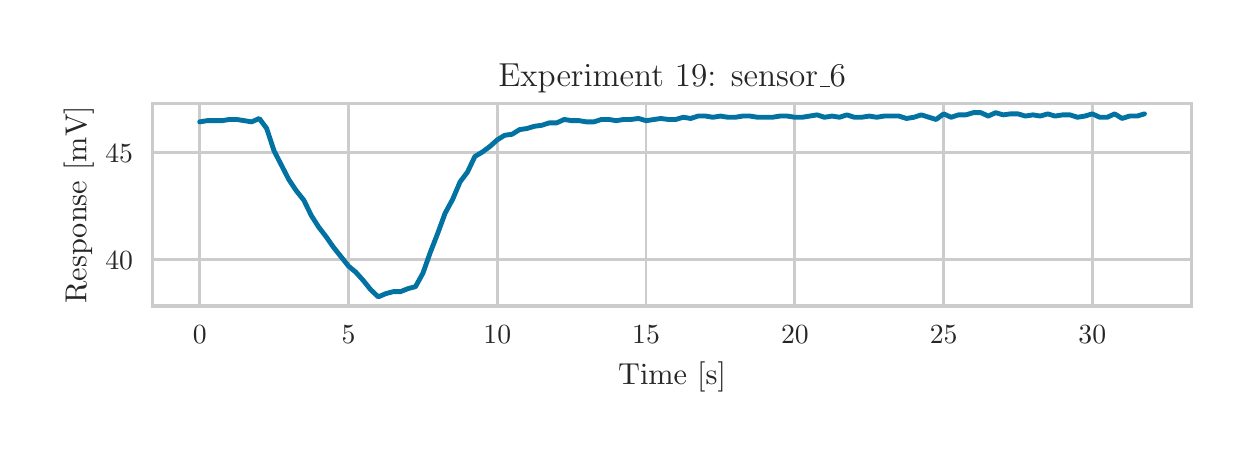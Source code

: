 \begingroup%
\makeatletter%
\begin{pgfpicture}%
\pgfpathrectangle{\pgfpointorigin}{\pgfqpoint{6.0in}{2.0in}}%
\pgfusepath{use as bounding box, clip}%
\begin{pgfscope}%
\pgfsetbuttcap%
\pgfsetmiterjoin%
\definecolor{currentfill}{rgb}{1.0,1.0,1.0}%
\pgfsetfillcolor{currentfill}%
\pgfsetlinewidth{0.0pt}%
\definecolor{currentstroke}{rgb}{1.0,1.0,1.0}%
\pgfsetstrokecolor{currentstroke}%
\pgfsetstrokeopacity{0.0}%
\pgfsetdash{}{0pt}%
\pgfpathmoveto{\pgfqpoint{0.0in}{0.0in}}%
\pgfpathlineto{\pgfqpoint{6.0in}{0.0in}}%
\pgfpathlineto{\pgfqpoint{6.0in}{2.0in}}%
\pgfpathlineto{\pgfqpoint{0.0in}{2.0in}}%
\pgfpathlineto{\pgfqpoint{0.0in}{0.0in}}%
\pgfpathclose%
\pgfusepath{fill}%
\end{pgfscope}%
\begin{pgfscope}%
\pgfsetbuttcap%
\pgfsetmiterjoin%
\definecolor{currentfill}{rgb}{1.0,1.0,1.0}%
\pgfsetfillcolor{currentfill}%
\pgfsetlinewidth{0.0pt}%
\definecolor{currentstroke}{rgb}{0.0,0.0,0.0}%
\pgfsetstrokecolor{currentstroke}%
\pgfsetstrokeopacity{0.0}%
\pgfsetdash{}{0pt}%
\pgfpathmoveto{\pgfqpoint{0.624in}{0.608in}}%
\pgfpathlineto{\pgfqpoint{5.82in}{0.608in}}%
\pgfpathlineto{\pgfqpoint{5.82in}{1.621in}}%
\pgfpathlineto{\pgfqpoint{0.624in}{1.621in}}%
\pgfpathlineto{\pgfqpoint{0.624in}{0.608in}}%
\pgfpathclose%
\pgfusepath{fill}%
\end{pgfscope}%
\begin{pgfscope}%
\pgfpathrectangle{\pgfqpoint{0.624in}{0.608in}}{\pgfqpoint{5.196in}{1.013in}}%
\pgfusepath{clip}%
\pgfsetroundcap%
\pgfsetroundjoin%
\pgfsetlinewidth{1.004pt}%
\definecolor{currentstroke}{rgb}{0.8,0.8,0.8}%
\pgfsetstrokecolor{currentstroke}%
\pgfsetdash{}{0pt}%
\pgfpathmoveto{\pgfqpoint{0.86in}{0.608in}}%
\pgfpathlineto{\pgfqpoint{0.86in}{1.621in}}%
\pgfusepath{stroke}%
\end{pgfscope}%
\begin{pgfscope}%
\definecolor{textcolor}{rgb}{0.15,0.15,0.15}%
\pgfsetstrokecolor{textcolor}%
\pgfsetfillcolor{textcolor}%
\pgftext[x=0.86in,y=0.511in,,top]{\color{textcolor}\rmfamily\fontsize{10.0}{12.0}\selectfont \(\displaystyle {0}\)}%
\end{pgfscope}%
\begin{pgfscope}%
\pgfpathrectangle{\pgfqpoint{0.624in}{0.608in}}{\pgfqpoint{5.196in}{1.013in}}%
\pgfusepath{clip}%
\pgfsetroundcap%
\pgfsetroundjoin%
\pgfsetlinewidth{1.004pt}%
\definecolor{currentstroke}{rgb}{0.8,0.8,0.8}%
\pgfsetstrokecolor{currentstroke}%
\pgfsetdash{}{0pt}%
\pgfpathmoveto{\pgfqpoint{1.604in}{0.608in}}%
\pgfpathlineto{\pgfqpoint{1.604in}{1.621in}}%
\pgfusepath{stroke}%
\end{pgfscope}%
\begin{pgfscope}%
\definecolor{textcolor}{rgb}{0.15,0.15,0.15}%
\pgfsetstrokecolor{textcolor}%
\pgfsetfillcolor{textcolor}%
\pgftext[x=1.604in,y=0.511in,,top]{\color{textcolor}\rmfamily\fontsize{10.0}{12.0}\selectfont \(\displaystyle {5}\)}%
\end{pgfscope}%
\begin{pgfscope}%
\pgfpathrectangle{\pgfqpoint{0.624in}{0.608in}}{\pgfqpoint{5.196in}{1.013in}}%
\pgfusepath{clip}%
\pgfsetroundcap%
\pgfsetroundjoin%
\pgfsetlinewidth{1.004pt}%
\definecolor{currentstroke}{rgb}{0.8,0.8,0.8}%
\pgfsetstrokecolor{currentstroke}%
\pgfsetdash{}{0pt}%
\pgfpathmoveto{\pgfqpoint{2.348in}{0.608in}}%
\pgfpathlineto{\pgfqpoint{2.348in}{1.621in}}%
\pgfusepath{stroke}%
\end{pgfscope}%
\begin{pgfscope}%
\definecolor{textcolor}{rgb}{0.15,0.15,0.15}%
\pgfsetstrokecolor{textcolor}%
\pgfsetfillcolor{textcolor}%
\pgftext[x=2.348in,y=0.511in,,top]{\color{textcolor}\rmfamily\fontsize{10.0}{12.0}\selectfont \(\displaystyle {10}\)}%
\end{pgfscope}%
\begin{pgfscope}%
\pgfpathrectangle{\pgfqpoint{0.624in}{0.608in}}{\pgfqpoint{5.196in}{1.013in}}%
\pgfusepath{clip}%
\pgfsetroundcap%
\pgfsetroundjoin%
\pgfsetlinewidth{1.004pt}%
\definecolor{currentstroke}{rgb}{0.8,0.8,0.8}%
\pgfsetstrokecolor{currentstroke}%
\pgfsetdash{}{0pt}%
\pgfpathmoveto{\pgfqpoint{3.092in}{0.608in}}%
\pgfpathlineto{\pgfqpoint{3.092in}{1.621in}}%
\pgfusepath{stroke}%
\end{pgfscope}%
\begin{pgfscope}%
\definecolor{textcolor}{rgb}{0.15,0.15,0.15}%
\pgfsetstrokecolor{textcolor}%
\pgfsetfillcolor{textcolor}%
\pgftext[x=3.092in,y=0.511in,,top]{\color{textcolor}\rmfamily\fontsize{10.0}{12.0}\selectfont \(\displaystyle {15}\)}%
\end{pgfscope}%
\begin{pgfscope}%
\pgfpathrectangle{\pgfqpoint{0.624in}{0.608in}}{\pgfqpoint{5.196in}{1.013in}}%
\pgfusepath{clip}%
\pgfsetroundcap%
\pgfsetroundjoin%
\pgfsetlinewidth{1.004pt}%
\definecolor{currentstroke}{rgb}{0.8,0.8,0.8}%
\pgfsetstrokecolor{currentstroke}%
\pgfsetdash{}{0pt}%
\pgfpathmoveto{\pgfqpoint{3.836in}{0.608in}}%
\pgfpathlineto{\pgfqpoint{3.836in}{1.621in}}%
\pgfusepath{stroke}%
\end{pgfscope}%
\begin{pgfscope}%
\definecolor{textcolor}{rgb}{0.15,0.15,0.15}%
\pgfsetstrokecolor{textcolor}%
\pgfsetfillcolor{textcolor}%
\pgftext[x=3.836in,y=0.511in,,top]{\color{textcolor}\rmfamily\fontsize{10.0}{12.0}\selectfont \(\displaystyle {20}\)}%
\end{pgfscope}%
\begin{pgfscope}%
\pgfpathrectangle{\pgfqpoint{0.624in}{0.608in}}{\pgfqpoint{5.196in}{1.013in}}%
\pgfusepath{clip}%
\pgfsetroundcap%
\pgfsetroundjoin%
\pgfsetlinewidth{1.004pt}%
\definecolor{currentstroke}{rgb}{0.8,0.8,0.8}%
\pgfsetstrokecolor{currentstroke}%
\pgfsetdash{}{0pt}%
\pgfpathmoveto{\pgfqpoint{4.58in}{0.608in}}%
\pgfpathlineto{\pgfqpoint{4.58in}{1.621in}}%
\pgfusepath{stroke}%
\end{pgfscope}%
\begin{pgfscope}%
\definecolor{textcolor}{rgb}{0.15,0.15,0.15}%
\pgfsetstrokecolor{textcolor}%
\pgfsetfillcolor{textcolor}%
\pgftext[x=4.58in,y=0.511in,,top]{\color{textcolor}\rmfamily\fontsize{10.0}{12.0}\selectfont \(\displaystyle {25}\)}%
\end{pgfscope}%
\begin{pgfscope}%
\pgfpathrectangle{\pgfqpoint{0.624in}{0.608in}}{\pgfqpoint{5.196in}{1.013in}}%
\pgfusepath{clip}%
\pgfsetroundcap%
\pgfsetroundjoin%
\pgfsetlinewidth{1.004pt}%
\definecolor{currentstroke}{rgb}{0.8,0.8,0.8}%
\pgfsetstrokecolor{currentstroke}%
\pgfsetdash{}{0pt}%
\pgfpathmoveto{\pgfqpoint{5.323in}{0.608in}}%
\pgfpathlineto{\pgfqpoint{5.323in}{1.621in}}%
\pgfusepath{stroke}%
\end{pgfscope}%
\begin{pgfscope}%
\definecolor{textcolor}{rgb}{0.15,0.15,0.15}%
\pgfsetstrokecolor{textcolor}%
\pgfsetfillcolor{textcolor}%
\pgftext[x=5.323in,y=0.511in,,top]{\color{textcolor}\rmfamily\fontsize{10.0}{12.0}\selectfont \(\displaystyle {30}\)}%
\end{pgfscope}%
\begin{pgfscope}%
\definecolor{textcolor}{rgb}{0.15,0.15,0.15}%
\pgfsetstrokecolor{textcolor}%
\pgfsetfillcolor{textcolor}%
\pgftext[x=3.222in,y=0.332in,,top]{\color{textcolor}\rmfamily\fontsize{11.0}{13.2}\selectfont {Time [s]}}%
\end{pgfscope}%
\begin{pgfscope}%
\pgfpathrectangle{\pgfqpoint{0.624in}{0.608in}}{\pgfqpoint{5.196in}{1.013in}}%
\pgfusepath{clip}%
\pgfsetroundcap%
\pgfsetroundjoin%
\pgfsetlinewidth{1.004pt}%
\definecolor{currentstroke}{rgb}{0.8,0.8,0.8}%
\pgfsetstrokecolor{currentstroke}%
\pgfsetdash{}{0pt}%
\pgfpathmoveto{\pgfqpoint{0.624in}{0.841in}}%
\pgfpathlineto{\pgfqpoint{5.82in}{0.841in}}%
\pgfusepath{stroke}%
\end{pgfscope}%
\begin{pgfscope}%
\definecolor{textcolor}{rgb}{0.15,0.15,0.15}%
\pgfsetstrokecolor{textcolor}%
\pgfsetfillcolor{textcolor}%
\pgftext[x=0.388in, y=0.792in, left, base]{\color{textcolor}\rmfamily\fontsize{10.0}{12.0}\selectfont \(\displaystyle {40}\)}%
\end{pgfscope}%
\begin{pgfscope}%
\pgfpathrectangle{\pgfqpoint{0.624in}{0.608in}}{\pgfqpoint{5.196in}{1.013in}}%
\pgfusepath{clip}%
\pgfsetroundcap%
\pgfsetroundjoin%
\pgfsetlinewidth{1.004pt}%
\definecolor{currentstroke}{rgb}{0.8,0.8,0.8}%
\pgfsetstrokecolor{currentstroke}%
\pgfsetdash{}{0pt}%
\pgfpathmoveto{\pgfqpoint{0.624in}{1.375in}}%
\pgfpathlineto{\pgfqpoint{5.82in}{1.375in}}%
\pgfusepath{stroke}%
\end{pgfscope}%
\begin{pgfscope}%
\definecolor{textcolor}{rgb}{0.15,0.15,0.15}%
\pgfsetstrokecolor{textcolor}%
\pgfsetfillcolor{textcolor}%
\pgftext[x=0.388in, y=1.327in, left, base]{\color{textcolor}\rmfamily\fontsize{10.0}{12.0}\selectfont \(\displaystyle {45}\)}%
\end{pgfscope}%
\begin{pgfscope}%
\definecolor{textcolor}{rgb}{0.15,0.15,0.15}%
\pgfsetstrokecolor{textcolor}%
\pgfsetfillcolor{textcolor}%
\pgftext[x=0.332in,y=1.115in,,bottom,rotate=90.0]{\color{textcolor}\rmfamily\fontsize{11.0}{13.2}\selectfont {Response [mV]}}%
\end{pgfscope}%
\begin{pgfscope}%
\pgfpathrectangle{\pgfqpoint{0.624in}{0.608in}}{\pgfqpoint{5.196in}{1.013in}}%
\pgfusepath{clip}%
\pgfsetroundcap%
\pgfsetroundjoin%
\pgfsetlinewidth{1.757pt}%
\definecolor{currentstroke}{rgb}{0.008,0.447,0.635}%
\pgfsetstrokecolor{currentstroke}%
\pgfsetdash{}{0pt}%
\pgfpathmoveto{\pgfqpoint{0.86in}{1.529in}}%
\pgfpathlineto{\pgfqpoint{0.897in}{1.535in}}%
\pgfpathlineto{\pgfqpoint{0.972in}{1.535in}}%
\pgfpathlineto{\pgfqpoint{1.009in}{1.541in}}%
\pgfpathlineto{\pgfqpoint{1.046in}{1.541in}}%
\pgfpathlineto{\pgfqpoint{1.12in}{1.529in}}%
\pgfpathlineto{\pgfqpoint{1.158in}{1.546in}}%
\pgfpathlineto{\pgfqpoint{1.195in}{1.496in}}%
\pgfpathlineto{\pgfqpoint{1.232in}{1.384in}}%
\pgfpathlineto{\pgfqpoint{1.306in}{1.24in}}%
\pgfpathlineto{\pgfqpoint{1.343in}{1.185in}}%
\pgfpathlineto{\pgfqpoint{1.381in}{1.137in}}%
\pgfpathlineto{\pgfqpoint{1.418in}{1.061in}}%
\pgfpathlineto{\pgfqpoint{1.455in}{1.003in}}%
\pgfpathlineto{\pgfqpoint{1.492in}{0.955in}}%
\pgfpathlineto{\pgfqpoint{1.529in}{0.902in}}%
\pgfpathlineto{\pgfqpoint{1.604in}{0.808in}}%
\pgfpathlineto{\pgfqpoint{1.641in}{0.777in}}%
\pgfpathlineto{\pgfqpoint{1.678in}{0.736in}}%
\pgfpathlineto{\pgfqpoint{1.715in}{0.69in}}%
\pgfpathlineto{\pgfqpoint{1.753in}{0.654in}}%
\pgfpathlineto{\pgfqpoint{1.79in}{0.67in}}%
\pgfpathlineto{\pgfqpoint{1.827in}{0.68in}}%
\pgfpathlineto{\pgfqpoint{1.864in}{0.68in}}%
\pgfpathlineto{\pgfqpoint{1.901in}{0.695in}}%
\pgfpathlineto{\pgfqpoint{1.939in}{0.705in}}%
\pgfpathlineto{\pgfqpoint{1.976in}{0.772in}}%
\pgfpathlineto{\pgfqpoint{2.013in}{0.876in}}%
\pgfpathlineto{\pgfqpoint{2.05in}{0.971in}}%
\pgfpathlineto{\pgfqpoint{2.087in}{1.072in}}%
\pgfpathlineto{\pgfqpoint{2.125in}{1.142in}}%
\pgfpathlineto{\pgfqpoint{2.162in}{1.229in}}%
\pgfpathlineto{\pgfqpoint{2.199in}{1.278in}}%
\pgfpathlineto{\pgfqpoint{2.236in}{1.356in}}%
\pgfpathlineto{\pgfqpoint{2.273in}{1.378in}}%
\pgfpathlineto{\pgfqpoint{2.311in}{1.406in}}%
\pgfpathlineto{\pgfqpoint{2.348in}{1.439in}}%
\pgfpathlineto{\pgfqpoint{2.385in}{1.462in}}%
\pgfpathlineto{\pgfqpoint{2.422in}{1.467in}}%
\pgfpathlineto{\pgfqpoint{2.459in}{1.49in}}%
\pgfpathlineto{\pgfqpoint{2.497in}{1.496in}}%
\pgfpathlineto{\pgfqpoint{2.534in}{1.507in}}%
\pgfpathlineto{\pgfqpoint{2.571in}{1.512in}}%
\pgfpathlineto{\pgfqpoint{2.608in}{1.524in}}%
\pgfpathlineto{\pgfqpoint{2.645in}{1.524in}}%
\pgfpathlineto{\pgfqpoint{2.683in}{1.541in}}%
\pgfpathlineto{\pgfqpoint{2.72in}{1.535in}}%
\pgfpathlineto{\pgfqpoint{2.757in}{1.535in}}%
\pgfpathlineto{\pgfqpoint{2.794in}{1.529in}}%
\pgfpathlineto{\pgfqpoint{2.831in}{1.529in}}%
\pgfpathlineto{\pgfqpoint{2.869in}{1.541in}}%
\pgfpathlineto{\pgfqpoint{2.906in}{1.541in}}%
\pgfpathlineto{\pgfqpoint{2.943in}{1.535in}}%
\pgfpathlineto{\pgfqpoint{2.98in}{1.541in}}%
\pgfpathlineto{\pgfqpoint{3.017in}{1.541in}}%
\pgfpathlineto{\pgfqpoint{3.054in}{1.546in}}%
\pgfpathlineto{\pgfqpoint{3.092in}{1.535in}}%
\pgfpathlineto{\pgfqpoint{3.166in}{1.546in}}%
\pgfpathlineto{\pgfqpoint{3.203in}{1.541in}}%
\pgfpathlineto{\pgfqpoint{3.24in}{1.541in}}%
\pgfpathlineto{\pgfqpoint{3.278in}{1.552in}}%
\pgfpathlineto{\pgfqpoint{3.315in}{1.546in}}%
\pgfpathlineto{\pgfqpoint{3.352in}{1.558in}}%
\pgfpathlineto{\pgfqpoint{3.389in}{1.558in}}%
\pgfpathlineto{\pgfqpoint{3.426in}{1.552in}}%
\pgfpathlineto{\pgfqpoint{3.464in}{1.558in}}%
\pgfpathlineto{\pgfqpoint{3.501in}{1.552in}}%
\pgfpathlineto{\pgfqpoint{3.538in}{1.552in}}%
\pgfpathlineto{\pgfqpoint{3.575in}{1.558in}}%
\pgfpathlineto{\pgfqpoint{3.612in}{1.558in}}%
\pgfpathlineto{\pgfqpoint{3.65in}{1.552in}}%
\pgfpathlineto{\pgfqpoint{3.724in}{1.552in}}%
\pgfpathlineto{\pgfqpoint{3.761in}{1.558in}}%
\pgfpathlineto{\pgfqpoint{3.798in}{1.558in}}%
\pgfpathlineto{\pgfqpoint{3.836in}{1.552in}}%
\pgfpathlineto{\pgfqpoint{3.873in}{1.552in}}%
\pgfpathlineto{\pgfqpoint{3.947in}{1.564in}}%
\pgfpathlineto{\pgfqpoint{3.984in}{1.552in}}%
\pgfpathlineto{\pgfqpoint{4.022in}{1.558in}}%
\pgfpathlineto{\pgfqpoint{4.059in}{1.552in}}%
\pgfpathlineto{\pgfqpoint{4.096in}{1.564in}}%
\pgfpathlineto{\pgfqpoint{4.133in}{1.552in}}%
\pgfpathlineto{\pgfqpoint{4.17in}{1.552in}}%
\pgfpathlineto{\pgfqpoint{4.208in}{1.558in}}%
\pgfpathlineto{\pgfqpoint{4.245in}{1.552in}}%
\pgfpathlineto{\pgfqpoint{4.282in}{1.558in}}%
\pgfpathlineto{\pgfqpoint{4.356in}{1.558in}}%
\pgfpathlineto{\pgfqpoint{4.394in}{1.546in}}%
\pgfpathlineto{\pgfqpoint{4.431in}{1.552in}}%
\pgfpathlineto{\pgfqpoint{4.468in}{1.564in}}%
\pgfpathlineto{\pgfqpoint{4.542in}{1.541in}}%
\pgfpathlineto{\pgfqpoint{4.58in}{1.569in}}%
\pgfpathlineto{\pgfqpoint{4.617in}{1.552in}}%
\pgfpathlineto{\pgfqpoint{4.654in}{1.564in}}%
\pgfpathlineto{\pgfqpoint{4.691in}{1.564in}}%
\pgfpathlineto{\pgfqpoint{4.728in}{1.575in}}%
\pgfpathlineto{\pgfqpoint{4.766in}{1.575in}}%
\pgfpathlineto{\pgfqpoint{4.803in}{1.558in}}%
\pgfpathlineto{\pgfqpoint{4.84in}{1.575in}}%
\pgfpathlineto{\pgfqpoint{4.877in}{1.564in}}%
\pgfpathlineto{\pgfqpoint{4.914in}{1.569in}}%
\pgfpathlineto{\pgfqpoint{4.951in}{1.569in}}%
\pgfpathlineto{\pgfqpoint{4.989in}{1.558in}}%
\pgfpathlineto{\pgfqpoint{5.026in}{1.564in}}%
\pgfpathlineto{\pgfqpoint{5.063in}{1.558in}}%
\pgfpathlineto{\pgfqpoint{5.1in}{1.569in}}%
\pgfpathlineto{\pgfqpoint{5.137in}{1.558in}}%
\pgfpathlineto{\pgfqpoint{5.175in}{1.564in}}%
\pgfpathlineto{\pgfqpoint{5.212in}{1.564in}}%
\pgfpathlineto{\pgfqpoint{5.249in}{1.552in}}%
\pgfpathlineto{\pgfqpoint{5.286in}{1.558in}}%
\pgfpathlineto{\pgfqpoint{5.323in}{1.569in}}%
\pgfpathlineto{\pgfqpoint{5.361in}{1.552in}}%
\pgfpathlineto{\pgfqpoint{5.398in}{1.552in}}%
\pgfpathlineto{\pgfqpoint{5.435in}{1.569in}}%
\pgfpathlineto{\pgfqpoint{5.472in}{1.546in}}%
\pgfpathlineto{\pgfqpoint{5.509in}{1.558in}}%
\pgfpathlineto{\pgfqpoint{5.547in}{1.558in}}%
\pgfpathlineto{\pgfqpoint{5.584in}{1.569in}}%
\pgfpathlineto{\pgfqpoint{5.584in}{1.569in}}%
\pgfusepath{stroke}%
\end{pgfscope}%
\begin{pgfscope}%
\pgfsetrectcap%
\pgfsetmiterjoin%
\pgfsetlinewidth{1.255pt}%
\definecolor{currentstroke}{rgb}{0.8,0.8,0.8}%
\pgfsetstrokecolor{currentstroke}%
\pgfsetdash{}{0pt}%
\pgfpathmoveto{\pgfqpoint{0.624in}{0.608in}}%
\pgfpathlineto{\pgfqpoint{0.624in}{1.621in}}%
\pgfusepath{stroke}%
\end{pgfscope}%
\begin{pgfscope}%
\pgfsetrectcap%
\pgfsetmiterjoin%
\pgfsetlinewidth{1.255pt}%
\definecolor{currentstroke}{rgb}{0.8,0.8,0.8}%
\pgfsetstrokecolor{currentstroke}%
\pgfsetdash{}{0pt}%
\pgfpathmoveto{\pgfqpoint{5.82in}{0.608in}}%
\pgfpathlineto{\pgfqpoint{5.82in}{1.621in}}%
\pgfusepath{stroke}%
\end{pgfscope}%
\begin{pgfscope}%
\pgfsetrectcap%
\pgfsetmiterjoin%
\pgfsetlinewidth{1.255pt}%
\definecolor{currentstroke}{rgb}{0.8,0.8,0.8}%
\pgfsetstrokecolor{currentstroke}%
\pgfsetdash{}{0pt}%
\pgfpathmoveto{\pgfqpoint{0.624in}{0.608in}}%
\pgfpathlineto{\pgfqpoint{5.82in}{0.608in}}%
\pgfusepath{stroke}%
\end{pgfscope}%
\begin{pgfscope}%
\pgfsetrectcap%
\pgfsetmiterjoin%
\pgfsetlinewidth{1.255pt}%
\definecolor{currentstroke}{rgb}{0.8,0.8,0.8}%
\pgfsetstrokecolor{currentstroke}%
\pgfsetdash{}{0pt}%
\pgfpathmoveto{\pgfqpoint{0.624in}{1.621in}}%
\pgfpathlineto{\pgfqpoint{5.82in}{1.621in}}%
\pgfusepath{stroke}%
\end{pgfscope}%
\begin{pgfscope}%
\definecolor{textcolor}{rgb}{0.15,0.15,0.15}%
\pgfsetstrokecolor{textcolor}%
\pgfsetfillcolor{textcolor}%
\pgftext[x=3.222in,y=1.704in,,base]{\color{textcolor}\rmfamily\fontsize{12.0}{14.4}\selectfont Experiment 19: sensor\_6}%
\end{pgfscope}%
\end{pgfpicture}%
\makeatother%
\endgroup%
